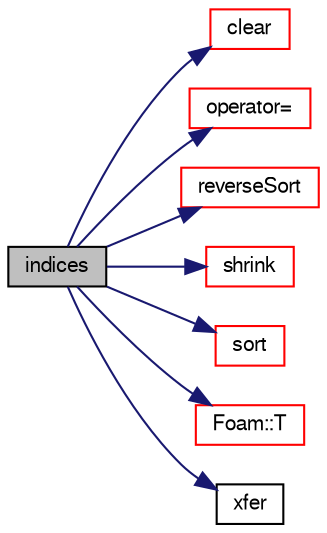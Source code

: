 digraph "indices"
{
  bgcolor="transparent";
  edge [fontname="FreeSans",fontsize="10",labelfontname="FreeSans",labelfontsize="10"];
  node [fontname="FreeSans",fontsize="10",shape=record];
  rankdir="LR";
  Node305 [label="indices",height=0.2,width=0.4,color="black", fillcolor="grey75", style="filled", fontcolor="black"];
  Node305 -> Node306 [color="midnightblue",fontsize="10",style="solid",fontname="FreeSans"];
  Node306 [label="clear",height=0.2,width=0.4,color="red",URL="$a25918.html#ac8bb3912a3ce86b15842e79d0b421204",tooltip="Clear the list and the indices. "];
  Node305 -> Node308 [color="midnightblue",fontsize="10",style="solid",fontname="FreeSans"];
  Node308 [label="operator=",height=0.2,width=0.4,color="red",URL="$a25918.html#a7063d7d45379d3c474db62b47df45eea",tooltip="Assignment of all entries to the given value. "];
  Node305 -> Node310 [color="midnightblue",fontsize="10",style="solid",fontname="FreeSans"];
  Node310 [label="reverseSort",height=0.2,width=0.4,color="red",URL="$a25918.html#a9ce3c2209a04ed8ea34d7b82ce913219",tooltip="Reverse (stable) sort the list. "];
  Node305 -> Node315 [color="midnightblue",fontsize="10",style="solid",fontname="FreeSans"];
  Node315 [label="shrink",height=0.2,width=0.4,color="red",URL="$a25918.html#abe205554c95d06a113068ce24f65e327",tooltip="Clear the indices and return a reference to the underlying List. "];
  Node305 -> Node316 [color="midnightblue",fontsize="10",style="solid",fontname="FreeSans"];
  Node316 [label="sort",height=0.2,width=0.4,color="red",URL="$a25918.html#a47fdc9eea42b6975cdc835bb2e08810e",tooltip="(stable) sort the list (if changed after construction time) "];
  Node305 -> Node317 [color="midnightblue",fontsize="10",style="solid",fontname="FreeSans"];
  Node317 [label="Foam::T",height=0.2,width=0.4,color="red",URL="$a21124.html#ae57fda0abb14bb0944947c463c6e09d4"];
  Node305 -> Node322 [color="midnightblue",fontsize="10",style="solid",fontname="FreeSans"];
  Node322 [label="xfer",height=0.2,width=0.4,color="black",URL="$a25918.html#a48f43ee271fb2edb0fb241b72af0e59c",tooltip="Transfer contents to the Xfer container as a plain List. "];
}
